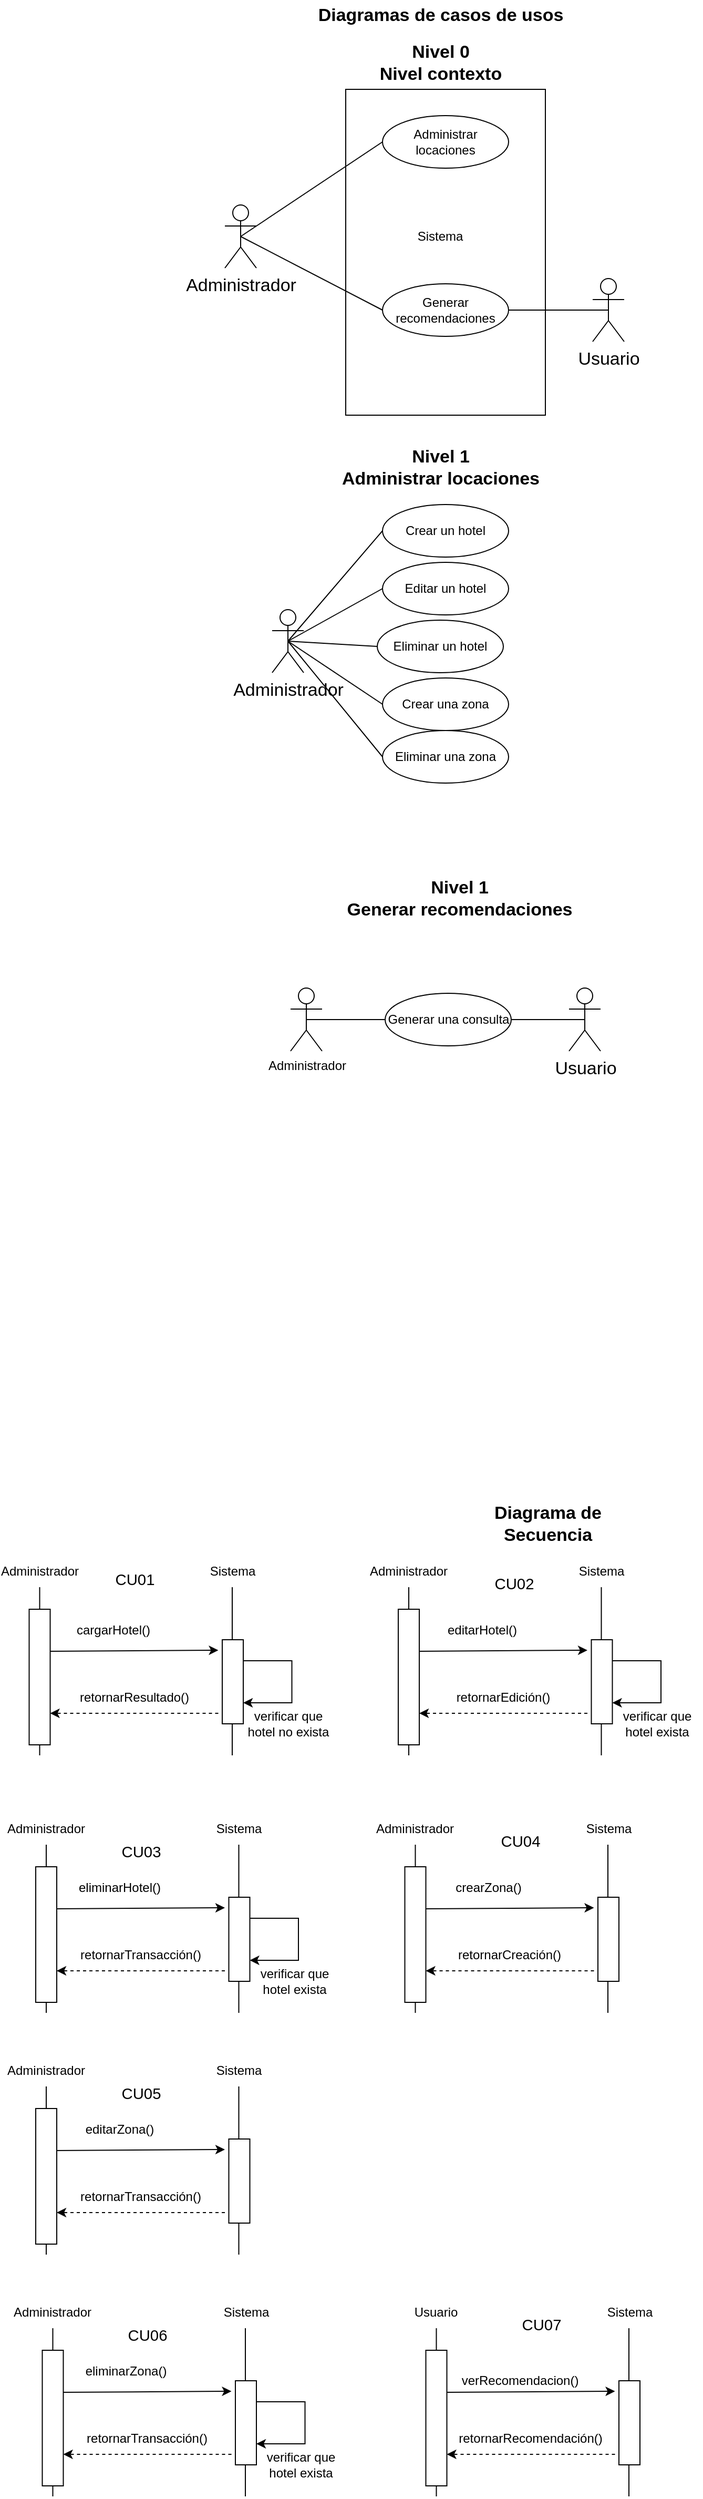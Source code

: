 <mxfile version="21.3.4" type="github">
  <diagram name="Page-1" id="gVi9mgfXxvacq5aYQprg">
    <mxGraphModel dx="825" dy="444" grid="1" gridSize="10" guides="1" tooltips="1" connect="1" arrows="1" fold="1" page="1" pageScale="1" pageWidth="827" pageHeight="1169" math="0" shadow="0">
      <root>
        <mxCell id="0" />
        <mxCell id="1" parent="0" />
        <mxCell id="5Q-SjYnBWKxw_cxFPoE4-17" value="" style="rounded=0;whiteSpace=wrap;html=1;" parent="1" vertex="1">
          <mxGeometry x="355" y="135" width="190" height="310" as="geometry" />
        </mxCell>
        <mxCell id="5Q-SjYnBWKxw_cxFPoE4-1" value="Administrar locaciones" style="ellipse;whiteSpace=wrap;html=1;" parent="1" vertex="1">
          <mxGeometry x="390" y="160" width="120" height="50" as="geometry" />
        </mxCell>
        <mxCell id="5Q-SjYnBWKxw_cxFPoE4-2" value="&lt;font style=&quot;font-size: 17px;&quot;&gt;Diagramas de casos de usos&lt;/font&gt;" style="text;html=1;align=center;verticalAlign=middle;resizable=0;points=[];autosize=1;strokeColor=none;fillColor=none;fontStyle=1" parent="1" vertex="1">
          <mxGeometry x="315" y="50" width="260" height="30" as="geometry" />
        </mxCell>
        <mxCell id="5Q-SjYnBWKxw_cxFPoE4-3" value="&lt;b&gt;Nivel 0&lt;br&gt;Nivel contexto&lt;/b&gt;" style="text;html=1;align=center;verticalAlign=middle;resizable=0;points=[];autosize=1;strokeColor=none;fillColor=none;fontSize=17;" parent="1" vertex="1">
          <mxGeometry x="375" y="85" width="140" height="50" as="geometry" />
        </mxCell>
        <mxCell id="5Q-SjYnBWKxw_cxFPoE4-4" value="Usuario" style="shape=umlActor;verticalLabelPosition=bottom;verticalAlign=top;html=1;outlineConnect=0;fontSize=17;" parent="1" vertex="1">
          <mxGeometry x="590" y="315" width="30" height="60" as="geometry" />
        </mxCell>
        <mxCell id="5Q-SjYnBWKxw_cxFPoE4-6" value="Administrador" style="shape=umlActor;verticalLabelPosition=bottom;verticalAlign=top;html=1;outlineConnect=0;fontSize=17;" parent="1" vertex="1">
          <mxGeometry x="240" y="245" width="30" height="60" as="geometry" />
        </mxCell>
        <mxCell id="5Q-SjYnBWKxw_cxFPoE4-7" value="" style="endArrow=none;html=1;rounded=0;fontSize=17;entryX=0.5;entryY=0.5;entryDx=0;entryDy=0;entryPerimeter=0;exitX=0;exitY=0.5;exitDx=0;exitDy=0;" parent="1" source="5Q-SjYnBWKxw_cxFPoE4-1" target="5Q-SjYnBWKxw_cxFPoE4-6" edge="1">
          <mxGeometry width="50" height="50" relative="1" as="geometry">
            <mxPoint x="390" y="410" as="sourcePoint" />
            <mxPoint x="440" y="360" as="targetPoint" />
          </mxGeometry>
        </mxCell>
        <mxCell id="5Q-SjYnBWKxw_cxFPoE4-8" value="Generar recomendaciones" style="ellipse;whiteSpace=wrap;html=1;" parent="1" vertex="1">
          <mxGeometry x="390" y="320" width="120" height="50" as="geometry" />
        </mxCell>
        <mxCell id="5Q-SjYnBWKxw_cxFPoE4-9" value="" style="endArrow=none;html=1;rounded=0;fontSize=17;entryX=0.5;entryY=0.5;entryDx=0;entryDy=0;entryPerimeter=0;exitX=1;exitY=0.5;exitDx=0;exitDy=0;" parent="1" source="5Q-SjYnBWKxw_cxFPoE4-8" target="5Q-SjYnBWKxw_cxFPoE4-4" edge="1">
          <mxGeometry width="50" height="50" relative="1" as="geometry">
            <mxPoint x="390" y="400" as="sourcePoint" />
            <mxPoint x="440" y="350" as="targetPoint" />
          </mxGeometry>
        </mxCell>
        <mxCell id="5Q-SjYnBWKxw_cxFPoE4-10" value="" style="endArrow=none;html=1;rounded=0;fontSize=17;entryX=0.5;entryY=0.5;entryDx=0;entryDy=0;entryPerimeter=0;exitX=0;exitY=0.5;exitDx=0;exitDy=0;" parent="1" source="5Q-SjYnBWKxw_cxFPoE4-8" target="5Q-SjYnBWKxw_cxFPoE4-6" edge="1">
          <mxGeometry width="50" height="50" relative="1" as="geometry">
            <mxPoint x="710" y="380" as="sourcePoint" />
            <mxPoint x="760" y="330" as="targetPoint" />
          </mxGeometry>
        </mxCell>
        <mxCell id="5Q-SjYnBWKxw_cxFPoE4-11" value="Sistema" style="text;html=1;strokeColor=none;fillColor=none;align=center;verticalAlign=middle;whiteSpace=wrap;rounded=0;" parent="1" vertex="1">
          <mxGeometry x="415" y="260" width="60" height="30" as="geometry" />
        </mxCell>
        <mxCell id="5Q-SjYnBWKxw_cxFPoE4-18" value="&lt;b&gt;Nivel 1&lt;br&gt;Administrar locaciones&lt;br&gt;&lt;/b&gt;" style="text;html=1;align=center;verticalAlign=middle;resizable=0;points=[];autosize=1;strokeColor=none;fillColor=none;fontSize=17;" parent="1" vertex="1">
          <mxGeometry x="340" y="470" width="210" height="50" as="geometry" />
        </mxCell>
        <mxCell id="5Q-SjYnBWKxw_cxFPoE4-19" value="Editar un hotel" style="ellipse;whiteSpace=wrap;html=1;" parent="1" vertex="1">
          <mxGeometry x="390" y="585" width="120" height="50" as="geometry" />
        </mxCell>
        <mxCell id="5Q-SjYnBWKxw_cxFPoE4-20" value="Eliminar un hotel" style="ellipse;whiteSpace=wrap;html=1;" parent="1" vertex="1">
          <mxGeometry x="385" y="640" width="120" height="50" as="geometry" />
        </mxCell>
        <mxCell id="5Q-SjYnBWKxw_cxFPoE4-21" value="Crear una zona" style="ellipse;whiteSpace=wrap;html=1;" parent="1" vertex="1">
          <mxGeometry x="390" y="695" width="120" height="50" as="geometry" />
        </mxCell>
        <mxCell id="5Q-SjYnBWKxw_cxFPoE4-23" value="Administrador" style="shape=umlActor;verticalLabelPosition=bottom;verticalAlign=top;html=1;outlineConnect=0;fontSize=17;" parent="1" vertex="1">
          <mxGeometry x="285" y="630" width="30" height="60" as="geometry" />
        </mxCell>
        <mxCell id="5Q-SjYnBWKxw_cxFPoE4-25" value="" style="endArrow=none;html=1;rounded=0;fontSize=17;entryX=0.5;entryY=0.5;entryDx=0;entryDy=0;entryPerimeter=0;exitX=0;exitY=0.5;exitDx=0;exitDy=0;" parent="1" source="5Q-SjYnBWKxw_cxFPoE4-20" target="5Q-SjYnBWKxw_cxFPoE4-23" edge="1">
          <mxGeometry width="50" height="50" relative="1" as="geometry">
            <mxPoint x="530" y="740" as="sourcePoint" />
            <mxPoint x="580" y="690" as="targetPoint" />
          </mxGeometry>
        </mxCell>
        <mxCell id="5Q-SjYnBWKxw_cxFPoE4-26" value="" style="endArrow=none;html=1;rounded=0;fontSize=17;entryX=0.5;entryY=0.5;entryDx=0;entryDy=0;entryPerimeter=0;exitX=0;exitY=0.5;exitDx=0;exitDy=0;" parent="1" source="5Q-SjYnBWKxw_cxFPoE4-19" target="5Q-SjYnBWKxw_cxFPoE4-23" edge="1">
          <mxGeometry width="50" height="50" relative="1" as="geometry">
            <mxPoint x="390" y="630" as="sourcePoint" />
            <mxPoint x="440" y="580" as="targetPoint" />
          </mxGeometry>
        </mxCell>
        <mxCell id="5Q-SjYnBWKxw_cxFPoE4-27" value="" style="endArrow=none;html=1;rounded=0;fontSize=17;exitX=0.5;exitY=0.5;exitDx=0;exitDy=0;exitPerimeter=0;entryX=0;entryY=0.5;entryDx=0;entryDy=0;" parent="1" source="5Q-SjYnBWKxw_cxFPoE4-23" target="5Q-SjYnBWKxw_cxFPoE4-21" edge="1">
          <mxGeometry width="50" height="50" relative="1" as="geometry">
            <mxPoint x="390" y="630" as="sourcePoint" />
            <mxPoint x="440" y="580" as="targetPoint" />
          </mxGeometry>
        </mxCell>
        <mxCell id="5Q-SjYnBWKxw_cxFPoE4-31" value="&lt;b&gt;Nivel 1&lt;br&gt;Generar recomendaciones&lt;/b&gt;" style="text;html=1;align=center;verticalAlign=middle;resizable=0;points=[];autosize=1;strokeColor=none;fillColor=none;fontSize=17;" parent="1" vertex="1">
          <mxGeometry x="342.5" y="880" width="240" height="50" as="geometry" />
        </mxCell>
        <mxCell id="5Q-SjYnBWKxw_cxFPoE4-36" value="Usuario" style="shape=umlActor;verticalLabelPosition=bottom;verticalAlign=top;html=1;outlineConnect=0;fontSize=17;" parent="1" vertex="1">
          <mxGeometry x="567.5" y="990" width="30" height="60" as="geometry" />
        </mxCell>
        <mxCell id="5Q-SjYnBWKxw_cxFPoE4-37" value="" style="endArrow=none;html=1;rounded=0;fontSize=17;entryX=0.5;entryY=0.5;entryDx=0;entryDy=0;entryPerimeter=0;exitX=1;exitY=0.5;exitDx=0;exitDy=0;" parent="1" source="5Q-SjYnBWKxw_cxFPoE4-56" target="5Q-SjYnBWKxw_cxFPoE4-36" edge="1">
          <mxGeometry width="50" height="50" relative="1" as="geometry">
            <mxPoint x="497.5" y="1015" as="sourcePoint" />
            <mxPoint x="467.5" y="1160" as="targetPoint" />
          </mxGeometry>
        </mxCell>
        <mxCell id="5Q-SjYnBWKxw_cxFPoE4-38" value="Administrador" style="shape=umlActor;verticalLabelPosition=bottom;verticalAlign=top;html=1;outlineConnect=0;" parent="1" vertex="1">
          <mxGeometry x="302.5" y="990" width="30" height="60" as="geometry" />
        </mxCell>
        <mxCell id="5Q-SjYnBWKxw_cxFPoE4-43" value="" style="endArrow=none;html=1;rounded=0;fontSize=17;exitX=0.5;exitY=0.5;exitDx=0;exitDy=0;exitPerimeter=0;entryX=0;entryY=0.5;entryDx=0;entryDy=0;" parent="1" source="5Q-SjYnBWKxw_cxFPoE4-38" target="5Q-SjYnBWKxw_cxFPoE4-56" edge="1">
          <mxGeometry width="50" height="50" relative="1" as="geometry">
            <mxPoint x="210" y="1010" as="sourcePoint" />
            <mxPoint x="415" y="1020" as="targetPoint" />
          </mxGeometry>
        </mxCell>
        <mxCell id="5Q-SjYnBWKxw_cxFPoE4-48" value="Crear un hotel" style="ellipse;whiteSpace=wrap;html=1;" parent="1" vertex="1">
          <mxGeometry x="390" y="530" width="120" height="50" as="geometry" />
        </mxCell>
        <mxCell id="5Q-SjYnBWKxw_cxFPoE4-49" value="" style="endArrow=none;html=1;rounded=0;fontSize=17;entryX=0.5;entryY=0.5;entryDx=0;entryDy=0;entryPerimeter=0;exitX=0;exitY=0.5;exitDx=0;exitDy=0;" parent="1" source="5Q-SjYnBWKxw_cxFPoE4-48" target="5Q-SjYnBWKxw_cxFPoE4-23" edge="1">
          <mxGeometry width="50" height="50" relative="1" as="geometry">
            <mxPoint x="400" y="620" as="sourcePoint" />
            <mxPoint x="165" y="670" as="targetPoint" />
          </mxGeometry>
        </mxCell>
        <mxCell id="5Q-SjYnBWKxw_cxFPoE4-54" value="Eliminar una zona" style="ellipse;whiteSpace=wrap;html=1;" parent="1" vertex="1">
          <mxGeometry x="390" y="745" width="120" height="50" as="geometry" />
        </mxCell>
        <mxCell id="5Q-SjYnBWKxw_cxFPoE4-55" value="" style="endArrow=none;html=1;rounded=0;fontSize=17;entryX=0;entryY=0.5;entryDx=0;entryDy=0;exitX=0.5;exitY=0.5;exitDx=0;exitDy=0;exitPerimeter=0;" parent="1" source="5Q-SjYnBWKxw_cxFPoE4-23" target="5Q-SjYnBWKxw_cxFPoE4-54" edge="1">
          <mxGeometry width="50" height="50" relative="1" as="geometry">
            <mxPoint x="130" y="670" as="sourcePoint" />
            <mxPoint x="400" y="785" as="targetPoint" />
          </mxGeometry>
        </mxCell>
        <mxCell id="5Q-SjYnBWKxw_cxFPoE4-56" value="Generar una consulta" style="ellipse;whiteSpace=wrap;html=1;" parent="1" vertex="1">
          <mxGeometry x="392.5" y="995" width="120" height="50" as="geometry" />
        </mxCell>
        <mxCell id="Ds0bBuvanc3VlTnAN6zE-1" value="" style="endArrow=none;html=1;rounded=0;startArrow=none;" parent="1" source="Ds0bBuvanc3VlTnAN6zE-10" edge="1">
          <mxGeometry width="50" height="50" relative="1" as="geometry">
            <mxPoint x="63.75" y="1720" as="sourcePoint" />
            <mxPoint x="63.75" y="1560" as="targetPoint" />
          </mxGeometry>
        </mxCell>
        <mxCell id="Ds0bBuvanc3VlTnAN6zE-2" value="" style="endArrow=none;html=1;rounded=0;" parent="1" edge="1">
          <mxGeometry width="50" height="50" relative="1" as="geometry">
            <mxPoint x="247" y="1720" as="sourcePoint" />
            <mxPoint x="247" y="1560" as="targetPoint" />
          </mxGeometry>
        </mxCell>
        <mxCell id="Ds0bBuvanc3VlTnAN6zE-4" value="Administrador" style="text;html=1;strokeColor=none;fillColor=none;align=center;verticalAlign=middle;whiteSpace=wrap;rounded=0;" parent="1" vertex="1">
          <mxGeometry x="33.75" y="1530" width="60" height="30" as="geometry" />
        </mxCell>
        <mxCell id="Ds0bBuvanc3VlTnAN6zE-5" value="" style="endArrow=classic;html=1;rounded=0;startArrow=none;exitX=0.9;exitY=0.31;exitDx=0;exitDy=0;exitPerimeter=0;" parent="1" source="Ds0bBuvanc3VlTnAN6zE-10" edge="1">
          <mxGeometry width="50" height="50" relative="1" as="geometry">
            <mxPoint x="83.75" y="1640" as="sourcePoint" />
            <mxPoint x="233.75" y="1620" as="targetPoint" />
          </mxGeometry>
        </mxCell>
        <mxCell id="Ds0bBuvanc3VlTnAN6zE-6" value="cargarHotel()" style="text;html=1;strokeColor=none;fillColor=none;align=center;verticalAlign=middle;whiteSpace=wrap;rounded=0;" parent="1" vertex="1">
          <mxGeometry x="103.75" y="1586" width="60" height="30" as="geometry" />
        </mxCell>
        <mxCell id="Ds0bBuvanc3VlTnAN6zE-7" value="Sistema" style="text;html=1;strokeColor=none;fillColor=none;align=center;verticalAlign=middle;whiteSpace=wrap;rounded=0;" parent="1" vertex="1">
          <mxGeometry x="213.13" y="1530" width="68.75" height="30" as="geometry" />
        </mxCell>
        <mxCell id="Ds0bBuvanc3VlTnAN6zE-9" value="" style="endArrow=none;html=1;rounded=0;" parent="1" target="Ds0bBuvanc3VlTnAN6zE-10" edge="1">
          <mxGeometry width="50" height="50" relative="1" as="geometry">
            <mxPoint x="63.75" y="1720" as="sourcePoint" />
            <mxPoint x="63.75" y="1560" as="targetPoint" />
            <Array as="points">
              <mxPoint x="63.75" y="1710" />
            </Array>
          </mxGeometry>
        </mxCell>
        <mxCell id="Ds0bBuvanc3VlTnAN6zE-10" value="" style="rounded=0;whiteSpace=wrap;html=1;" parent="1" vertex="1">
          <mxGeometry x="53.75" y="1581" width="20" height="129" as="geometry" />
        </mxCell>
        <mxCell id="Ds0bBuvanc3VlTnAN6zE-11" value="" style="rounded=0;whiteSpace=wrap;html=1;" parent="1" vertex="1">
          <mxGeometry x="237.5" y="1610" width="20" height="80" as="geometry" />
        </mxCell>
        <mxCell id="Ds0bBuvanc3VlTnAN6zE-15" value="verificar que hotel no exista" style="text;html=1;strokeColor=none;fillColor=none;align=center;verticalAlign=middle;whiteSpace=wrap;rounded=0;" parent="1" vertex="1">
          <mxGeometry x="257.5" y="1675" width="85" height="30" as="geometry" />
        </mxCell>
        <mxCell id="Ds0bBuvanc3VlTnAN6zE-17" value="&#xa;&lt;b id=&quot;docs-internal-guid-32b7d7b6-7fff-b71a-86bd-061935bc4d04&quot; style=&quot;font-weight:normal;&quot;&gt;&lt;span style=&quot;font-size: 11pt; font-family: Arial; color: rgb(0, 0, 0); background-color: transparent; font-weight: 400; font-style: normal; font-variant: normal; text-decoration: none; vertical-align: baseline;&quot;&gt;CU01&lt;/span&gt;&lt;/b&gt;&#xa;&#xa;" style="text;html=1;align=center;verticalAlign=middle;resizable=0;points=[];autosize=1;strokeColor=none;fillColor=none;" parent="1" vertex="1">
          <mxGeometry x="123.75" y="1530" width="60" height="60" as="geometry" />
        </mxCell>
        <mxCell id="Ds0bBuvanc3VlTnAN6zE-137" value="Diagrama de Secuencia" style="text;html=1;strokeColor=none;fillColor=none;align=center;verticalAlign=middle;whiteSpace=wrap;rounded=0;fontSize=17;fontStyle=1" parent="1" vertex="1">
          <mxGeometry x="475" y="1480" width="145" height="40" as="geometry" />
        </mxCell>
        <mxCell id="Ds0bBuvanc3VlTnAN6zE-161" value="" style="endArrow=classic;html=1;rounded=0;exitX=1;exitY=0.25;exitDx=0;exitDy=0;entryX=1;entryY=0.75;entryDx=0;entryDy=0;" parent="1" source="Ds0bBuvanc3VlTnAN6zE-11" target="Ds0bBuvanc3VlTnAN6zE-11" edge="1">
          <mxGeometry width="50" height="50" relative="1" as="geometry">
            <mxPoint x="-126.25" y="1820" as="sourcePoint" />
            <mxPoint x="-76.25" y="1770" as="targetPoint" />
            <Array as="points">
              <mxPoint x="303.75" y="1630" />
              <mxPoint x="303.75" y="1650" />
              <mxPoint x="303.75" y="1670" />
            </Array>
          </mxGeometry>
        </mxCell>
        <mxCell id="Ds0bBuvanc3VlTnAN6zE-162" value="" style="endArrow=classic;html=1;rounded=0;dashed=1;" parent="1" edge="1">
          <mxGeometry width="50" height="50" relative="1" as="geometry">
            <mxPoint x="233.75" y="1680" as="sourcePoint" />
            <mxPoint x="73.75" y="1680" as="targetPoint" />
          </mxGeometry>
        </mxCell>
        <mxCell id="Ds0bBuvanc3VlTnAN6zE-165" value="retornarResultado()" style="text;html=1;strokeColor=none;fillColor=none;align=center;verticalAlign=middle;whiteSpace=wrap;rounded=0;" parent="1" vertex="1">
          <mxGeometry x="123.75" y="1650" width="60" height="30" as="geometry" />
        </mxCell>
        <mxCell id="Ds0bBuvanc3VlTnAN6zE-167" value="" style="endArrow=none;html=1;rounded=0;startArrow=none;" parent="1" source="Ds0bBuvanc3VlTnAN6zE-174" edge="1">
          <mxGeometry width="50" height="50" relative="1" as="geometry">
            <mxPoint x="415" y="1720" as="sourcePoint" />
            <mxPoint x="415" y="1560" as="targetPoint" />
          </mxGeometry>
        </mxCell>
        <mxCell id="Ds0bBuvanc3VlTnAN6zE-168" value="" style="endArrow=none;html=1;rounded=0;" parent="1" edge="1">
          <mxGeometry width="50" height="50" relative="1" as="geometry">
            <mxPoint x="598.25" y="1720" as="sourcePoint" />
            <mxPoint x="598.25" y="1560" as="targetPoint" />
          </mxGeometry>
        </mxCell>
        <mxCell id="Ds0bBuvanc3VlTnAN6zE-169" value="Administrador" style="text;html=1;strokeColor=none;fillColor=none;align=center;verticalAlign=middle;whiteSpace=wrap;rounded=0;" parent="1" vertex="1">
          <mxGeometry x="385" y="1530" width="60" height="30" as="geometry" />
        </mxCell>
        <mxCell id="Ds0bBuvanc3VlTnAN6zE-170" value="" style="endArrow=classic;html=1;rounded=0;startArrow=none;exitX=0.9;exitY=0.31;exitDx=0;exitDy=0;exitPerimeter=0;" parent="1" source="Ds0bBuvanc3VlTnAN6zE-174" edge="1">
          <mxGeometry width="50" height="50" relative="1" as="geometry">
            <mxPoint x="435" y="1640" as="sourcePoint" />
            <mxPoint x="585" y="1620" as="targetPoint" />
          </mxGeometry>
        </mxCell>
        <mxCell id="Ds0bBuvanc3VlTnAN6zE-171" value="editarHotel()" style="text;html=1;strokeColor=none;fillColor=none;align=center;verticalAlign=middle;whiteSpace=wrap;rounded=0;" parent="1" vertex="1">
          <mxGeometry x="455" y="1586" width="60" height="30" as="geometry" />
        </mxCell>
        <mxCell id="Ds0bBuvanc3VlTnAN6zE-172" value="Sistema" style="text;html=1;strokeColor=none;fillColor=none;align=center;verticalAlign=middle;whiteSpace=wrap;rounded=0;" parent="1" vertex="1">
          <mxGeometry x="564.38" y="1530" width="68.75" height="30" as="geometry" />
        </mxCell>
        <mxCell id="Ds0bBuvanc3VlTnAN6zE-173" value="" style="endArrow=none;html=1;rounded=0;" parent="1" target="Ds0bBuvanc3VlTnAN6zE-174" edge="1">
          <mxGeometry width="50" height="50" relative="1" as="geometry">
            <mxPoint x="415" y="1720" as="sourcePoint" />
            <mxPoint x="415" y="1560" as="targetPoint" />
            <Array as="points">
              <mxPoint x="415" y="1710" />
            </Array>
          </mxGeometry>
        </mxCell>
        <mxCell id="Ds0bBuvanc3VlTnAN6zE-174" value="" style="rounded=0;whiteSpace=wrap;html=1;" parent="1" vertex="1">
          <mxGeometry x="405" y="1581" width="20" height="129" as="geometry" />
        </mxCell>
        <mxCell id="Ds0bBuvanc3VlTnAN6zE-175" value="" style="rounded=0;whiteSpace=wrap;html=1;" parent="1" vertex="1">
          <mxGeometry x="588.75" y="1610" width="20" height="80" as="geometry" />
        </mxCell>
        <mxCell id="Ds0bBuvanc3VlTnAN6zE-176" value="verificar que hotel exista" style="text;html=1;strokeColor=none;fillColor=none;align=center;verticalAlign=middle;whiteSpace=wrap;rounded=0;" parent="1" vertex="1">
          <mxGeometry x="608.75" y="1675" width="85" height="30" as="geometry" />
        </mxCell>
        <mxCell id="Ds0bBuvanc3VlTnAN6zE-177" value="&lt;br&gt;&lt;b id=&quot;docs-internal-guid-32b7d7b6-7fff-b71a-86bd-061935bc4d04&quot; style=&quot;font-weight:normal;&quot;&gt;&lt;span style=&quot;font-size: 11pt; font-family: Arial; color: rgb(0, 0, 0); background-color: transparent; font-weight: 400; font-style: normal; font-variant: normal; text-decoration: none; vertical-align: baseline;&quot;&gt;CU02&lt;/span&gt;&lt;/b&gt;&lt;br&gt;" style="text;html=1;align=center;verticalAlign=middle;resizable=0;points=[];autosize=1;strokeColor=none;fillColor=none;" parent="1" vertex="1">
          <mxGeometry x="485" y="1525" width="60" height="50" as="geometry" />
        </mxCell>
        <mxCell id="Ds0bBuvanc3VlTnAN6zE-178" value="" style="endArrow=classic;html=1;rounded=0;exitX=1;exitY=0.25;exitDx=0;exitDy=0;entryX=1;entryY=0.75;entryDx=0;entryDy=0;" parent="1" source="Ds0bBuvanc3VlTnAN6zE-175" target="Ds0bBuvanc3VlTnAN6zE-175" edge="1">
          <mxGeometry width="50" height="50" relative="1" as="geometry">
            <mxPoint x="225" y="1820" as="sourcePoint" />
            <mxPoint x="275" y="1770" as="targetPoint" />
            <Array as="points">
              <mxPoint x="655" y="1630" />
              <mxPoint x="655" y="1650" />
              <mxPoint x="655" y="1670" />
            </Array>
          </mxGeometry>
        </mxCell>
        <mxCell id="Ds0bBuvanc3VlTnAN6zE-179" value="" style="endArrow=classic;html=1;rounded=0;dashed=1;" parent="1" edge="1">
          <mxGeometry width="50" height="50" relative="1" as="geometry">
            <mxPoint x="585" y="1680" as="sourcePoint" />
            <mxPoint x="425" y="1680" as="targetPoint" />
          </mxGeometry>
        </mxCell>
        <mxCell id="Ds0bBuvanc3VlTnAN6zE-180" value="retornarEdición()" style="text;html=1;strokeColor=none;fillColor=none;align=center;verticalAlign=middle;whiteSpace=wrap;rounded=0;" parent="1" vertex="1">
          <mxGeometry x="475" y="1650" width="60" height="30" as="geometry" />
        </mxCell>
        <mxCell id="Ds0bBuvanc3VlTnAN6zE-197" value="" style="endArrow=none;html=1;rounded=0;startArrow=none;" parent="1" source="Ds0bBuvanc3VlTnAN6zE-204" edge="1">
          <mxGeometry width="50" height="50" relative="1" as="geometry">
            <mxPoint x="70" y="1965" as="sourcePoint" />
            <mxPoint x="70" y="1805" as="targetPoint" />
          </mxGeometry>
        </mxCell>
        <mxCell id="Ds0bBuvanc3VlTnAN6zE-198" value="" style="endArrow=none;html=1;rounded=0;" parent="1" edge="1">
          <mxGeometry width="50" height="50" relative="1" as="geometry">
            <mxPoint x="253.25" y="1965" as="sourcePoint" />
            <mxPoint x="253.25" y="1805" as="targetPoint" />
          </mxGeometry>
        </mxCell>
        <mxCell id="Ds0bBuvanc3VlTnAN6zE-199" value="Administrador" style="text;html=1;strokeColor=none;fillColor=none;align=center;verticalAlign=middle;whiteSpace=wrap;rounded=0;" parent="1" vertex="1">
          <mxGeometry x="40" y="1775" width="60" height="30" as="geometry" />
        </mxCell>
        <mxCell id="Ds0bBuvanc3VlTnAN6zE-200" value="" style="endArrow=classic;html=1;rounded=0;startArrow=none;exitX=0.9;exitY=0.31;exitDx=0;exitDy=0;exitPerimeter=0;" parent="1" source="Ds0bBuvanc3VlTnAN6zE-204" edge="1">
          <mxGeometry width="50" height="50" relative="1" as="geometry">
            <mxPoint x="90" y="1885" as="sourcePoint" />
            <mxPoint x="240" y="1865" as="targetPoint" />
          </mxGeometry>
        </mxCell>
        <mxCell id="Ds0bBuvanc3VlTnAN6zE-201" value="eliminarHotel()" style="text;html=1;strokeColor=none;fillColor=none;align=center;verticalAlign=middle;whiteSpace=wrap;rounded=0;" parent="1" vertex="1">
          <mxGeometry x="110" y="1831" width="60" height="30" as="geometry" />
        </mxCell>
        <mxCell id="Ds0bBuvanc3VlTnAN6zE-202" value="Sistema" style="text;html=1;strokeColor=none;fillColor=none;align=center;verticalAlign=middle;whiteSpace=wrap;rounded=0;" parent="1" vertex="1">
          <mxGeometry x="219.38" y="1775" width="68.75" height="30" as="geometry" />
        </mxCell>
        <mxCell id="Ds0bBuvanc3VlTnAN6zE-203" value="" style="endArrow=none;html=1;rounded=0;" parent="1" target="Ds0bBuvanc3VlTnAN6zE-204" edge="1">
          <mxGeometry width="50" height="50" relative="1" as="geometry">
            <mxPoint x="70" y="1965" as="sourcePoint" />
            <mxPoint x="70" y="1805" as="targetPoint" />
            <Array as="points">
              <mxPoint x="70" y="1955" />
            </Array>
          </mxGeometry>
        </mxCell>
        <mxCell id="Ds0bBuvanc3VlTnAN6zE-204" value="" style="rounded=0;whiteSpace=wrap;html=1;" parent="1" vertex="1">
          <mxGeometry x="60" y="1826" width="20" height="129" as="geometry" />
        </mxCell>
        <mxCell id="Ds0bBuvanc3VlTnAN6zE-205" value="" style="rounded=0;whiteSpace=wrap;html=1;" parent="1" vertex="1">
          <mxGeometry x="243.75" y="1855" width="20" height="80" as="geometry" />
        </mxCell>
        <mxCell id="Ds0bBuvanc3VlTnAN6zE-206" value="verificar que hotel exista" style="text;html=1;strokeColor=none;fillColor=none;align=center;verticalAlign=middle;whiteSpace=wrap;rounded=0;" parent="1" vertex="1">
          <mxGeometry x="263.75" y="1920" width="85" height="30" as="geometry" />
        </mxCell>
        <mxCell id="Ds0bBuvanc3VlTnAN6zE-207" value="&lt;br&gt;&lt;b id=&quot;docs-internal-guid-32b7d7b6-7fff-b71a-86bd-061935bc4d04&quot; style=&quot;font-weight:normal;&quot;&gt;&lt;span style=&quot;font-size: 11pt; font-family: Arial; color: rgb(0, 0, 0); background-color: transparent; font-weight: 400; font-style: normal; font-variant: normal; text-decoration: none; vertical-align: baseline;&quot;&gt;CU03&lt;/span&gt;&lt;/b&gt;&lt;br&gt;" style="text;html=1;align=center;verticalAlign=middle;resizable=0;points=[];autosize=1;strokeColor=none;fillColor=none;" parent="1" vertex="1">
          <mxGeometry x="130" y="1780" width="60" height="50" as="geometry" />
        </mxCell>
        <mxCell id="Ds0bBuvanc3VlTnAN6zE-209" value="" style="endArrow=classic;html=1;rounded=0;exitX=1;exitY=0.25;exitDx=0;exitDy=0;entryX=1;entryY=0.75;entryDx=0;entryDy=0;" parent="1" source="Ds0bBuvanc3VlTnAN6zE-205" target="Ds0bBuvanc3VlTnAN6zE-205" edge="1">
          <mxGeometry width="50" height="50" relative="1" as="geometry">
            <mxPoint x="-120" y="2065" as="sourcePoint" />
            <mxPoint x="-70" y="2015" as="targetPoint" />
            <Array as="points">
              <mxPoint x="310" y="1875" />
              <mxPoint x="310" y="1895" />
              <mxPoint x="310" y="1915" />
            </Array>
          </mxGeometry>
        </mxCell>
        <mxCell id="Ds0bBuvanc3VlTnAN6zE-210" value="" style="endArrow=classic;html=1;rounded=0;dashed=1;" parent="1" edge="1">
          <mxGeometry width="50" height="50" relative="1" as="geometry">
            <mxPoint x="240" y="1925" as="sourcePoint" />
            <mxPoint x="80" y="1925" as="targetPoint" />
          </mxGeometry>
        </mxCell>
        <mxCell id="Ds0bBuvanc3VlTnAN6zE-211" value="retornarTransacción()" style="text;html=1;strokeColor=none;fillColor=none;align=center;verticalAlign=middle;whiteSpace=wrap;rounded=0;" parent="1" vertex="1">
          <mxGeometry x="130" y="1895" width="60" height="30" as="geometry" />
        </mxCell>
        <mxCell id="Ds0bBuvanc3VlTnAN6zE-212" value="" style="endArrow=none;html=1;rounded=0;startArrow=none;" parent="1" source="Ds0bBuvanc3VlTnAN6zE-219" edge="1">
          <mxGeometry width="50" height="50" relative="1" as="geometry">
            <mxPoint x="421.25" y="1965" as="sourcePoint" />
            <mxPoint x="421.25" y="1805" as="targetPoint" />
          </mxGeometry>
        </mxCell>
        <mxCell id="Ds0bBuvanc3VlTnAN6zE-213" value="" style="endArrow=none;html=1;rounded=0;" parent="1" edge="1">
          <mxGeometry width="50" height="50" relative="1" as="geometry">
            <mxPoint x="604.5" y="1965" as="sourcePoint" />
            <mxPoint x="604.5" y="1805" as="targetPoint" />
          </mxGeometry>
        </mxCell>
        <mxCell id="Ds0bBuvanc3VlTnAN6zE-214" value="Administrador" style="text;html=1;strokeColor=none;fillColor=none;align=center;verticalAlign=middle;whiteSpace=wrap;rounded=0;" parent="1" vertex="1">
          <mxGeometry x="391.25" y="1775" width="60" height="30" as="geometry" />
        </mxCell>
        <mxCell id="Ds0bBuvanc3VlTnAN6zE-215" value="" style="endArrow=classic;html=1;rounded=0;startArrow=none;exitX=0.9;exitY=0.31;exitDx=0;exitDy=0;exitPerimeter=0;" parent="1" source="Ds0bBuvanc3VlTnAN6zE-219" edge="1">
          <mxGeometry width="50" height="50" relative="1" as="geometry">
            <mxPoint x="441.25" y="1885" as="sourcePoint" />
            <mxPoint x="591.25" y="1865" as="targetPoint" />
          </mxGeometry>
        </mxCell>
        <mxCell id="Ds0bBuvanc3VlTnAN6zE-216" value="crearZona()" style="text;html=1;strokeColor=none;fillColor=none;align=center;verticalAlign=middle;whiteSpace=wrap;rounded=0;" parent="1" vertex="1">
          <mxGeometry x="461.25" y="1831" width="60" height="30" as="geometry" />
        </mxCell>
        <mxCell id="Ds0bBuvanc3VlTnAN6zE-217" value="Sistema" style="text;html=1;strokeColor=none;fillColor=none;align=center;verticalAlign=middle;whiteSpace=wrap;rounded=0;" parent="1" vertex="1">
          <mxGeometry x="570.63" y="1775" width="68.75" height="30" as="geometry" />
        </mxCell>
        <mxCell id="Ds0bBuvanc3VlTnAN6zE-218" value="" style="endArrow=none;html=1;rounded=0;" parent="1" target="Ds0bBuvanc3VlTnAN6zE-219" edge="1">
          <mxGeometry width="50" height="50" relative="1" as="geometry">
            <mxPoint x="421.25" y="1965" as="sourcePoint" />
            <mxPoint x="421.25" y="1805" as="targetPoint" />
            <Array as="points">
              <mxPoint x="421.25" y="1955" />
            </Array>
          </mxGeometry>
        </mxCell>
        <mxCell id="Ds0bBuvanc3VlTnAN6zE-219" value="" style="rounded=0;whiteSpace=wrap;html=1;" parent="1" vertex="1">
          <mxGeometry x="411.25" y="1826" width="20" height="129" as="geometry" />
        </mxCell>
        <mxCell id="Ds0bBuvanc3VlTnAN6zE-220" value="" style="rounded=0;whiteSpace=wrap;html=1;" parent="1" vertex="1">
          <mxGeometry x="595" y="1855" width="20" height="80" as="geometry" />
        </mxCell>
        <mxCell id="Ds0bBuvanc3VlTnAN6zE-222" value="&lt;br&gt;&lt;b id=&quot;docs-internal-guid-32b7d7b6-7fff-b71a-86bd-061935bc4d04&quot; style=&quot;font-weight:normal;&quot;&gt;&lt;span style=&quot;font-size: 11pt; font-family: Arial; color: rgb(0, 0, 0); background-color: transparent; font-weight: 400; font-style: normal; font-variant: normal; text-decoration: none; vertical-align: baseline;&quot;&gt;CU04&lt;/span&gt;&lt;/b&gt;" style="text;html=1;align=center;verticalAlign=middle;resizable=0;points=[];autosize=1;strokeColor=none;fillColor=none;" parent="1" vertex="1">
          <mxGeometry x="491.25" y="1770" width="60" height="50" as="geometry" />
        </mxCell>
        <mxCell id="Ds0bBuvanc3VlTnAN6zE-224" value="" style="endArrow=classic;html=1;rounded=0;dashed=1;" parent="1" edge="1">
          <mxGeometry width="50" height="50" relative="1" as="geometry">
            <mxPoint x="591.25" y="1925" as="sourcePoint" />
            <mxPoint x="431.25" y="1925" as="targetPoint" />
          </mxGeometry>
        </mxCell>
        <mxCell id="Ds0bBuvanc3VlTnAN6zE-225" value="retornarCreación()" style="text;html=1;strokeColor=none;fillColor=none;align=center;verticalAlign=middle;whiteSpace=wrap;rounded=0;" parent="1" vertex="1">
          <mxGeometry x="481.25" y="1895" width="60" height="30" as="geometry" />
        </mxCell>
        <mxCell id="Ds0bBuvanc3VlTnAN6zE-240" value="" style="endArrow=none;html=1;rounded=0;startArrow=none;" parent="1" source="Ds0bBuvanc3VlTnAN6zE-247" edge="1">
          <mxGeometry width="50" height="50" relative="1" as="geometry">
            <mxPoint x="441.25" y="2425" as="sourcePoint" />
            <mxPoint x="441.25" y="2265" as="targetPoint" />
          </mxGeometry>
        </mxCell>
        <mxCell id="Ds0bBuvanc3VlTnAN6zE-241" value="" style="endArrow=none;html=1;rounded=0;" parent="1" edge="1">
          <mxGeometry width="50" height="50" relative="1" as="geometry">
            <mxPoint x="624.5" y="2425" as="sourcePoint" />
            <mxPoint x="624.5" y="2265" as="targetPoint" />
          </mxGeometry>
        </mxCell>
        <mxCell id="Ds0bBuvanc3VlTnAN6zE-242" value="Usuario" style="text;html=1;strokeColor=none;fillColor=none;align=center;verticalAlign=middle;whiteSpace=wrap;rounded=0;" parent="1" vertex="1">
          <mxGeometry x="411.25" y="2235" width="60" height="30" as="geometry" />
        </mxCell>
        <mxCell id="Ds0bBuvanc3VlTnAN6zE-243" value="" style="endArrow=classic;html=1;rounded=0;startArrow=none;exitX=0.9;exitY=0.31;exitDx=0;exitDy=0;exitPerimeter=0;" parent="1" source="Ds0bBuvanc3VlTnAN6zE-247" edge="1">
          <mxGeometry width="50" height="50" relative="1" as="geometry">
            <mxPoint x="461.25" y="2345" as="sourcePoint" />
            <mxPoint x="611.25" y="2325" as="targetPoint" />
          </mxGeometry>
        </mxCell>
        <mxCell id="Ds0bBuvanc3VlTnAN6zE-244" value="verRecomendacion()" style="text;html=1;strokeColor=none;fillColor=none;align=center;verticalAlign=middle;whiteSpace=wrap;rounded=0;" parent="1" vertex="1">
          <mxGeometry x="491.25" y="2300" width="60" height="30" as="geometry" />
        </mxCell>
        <mxCell id="Ds0bBuvanc3VlTnAN6zE-245" value="Sistema" style="text;html=1;strokeColor=none;fillColor=none;align=center;verticalAlign=middle;whiteSpace=wrap;rounded=0;" parent="1" vertex="1">
          <mxGeometry x="590.63" y="2235" width="68.75" height="30" as="geometry" />
        </mxCell>
        <mxCell id="Ds0bBuvanc3VlTnAN6zE-246" value="" style="endArrow=none;html=1;rounded=0;" parent="1" target="Ds0bBuvanc3VlTnAN6zE-247" edge="1">
          <mxGeometry width="50" height="50" relative="1" as="geometry">
            <mxPoint x="441.25" y="2425" as="sourcePoint" />
            <mxPoint x="441.25" y="2265" as="targetPoint" />
            <Array as="points">
              <mxPoint x="441.25" y="2415" />
            </Array>
          </mxGeometry>
        </mxCell>
        <mxCell id="Ds0bBuvanc3VlTnAN6zE-247" value="" style="rounded=0;whiteSpace=wrap;html=1;" parent="1" vertex="1">
          <mxGeometry x="431.25" y="2286" width="20" height="129" as="geometry" />
        </mxCell>
        <mxCell id="Ds0bBuvanc3VlTnAN6zE-248" value="" style="rounded=0;whiteSpace=wrap;html=1;" parent="1" vertex="1">
          <mxGeometry x="615" y="2315" width="20" height="80" as="geometry" />
        </mxCell>
        <mxCell id="Ds0bBuvanc3VlTnAN6zE-249" value="&lt;br&gt;&lt;b id=&quot;docs-internal-guid-32b7d7b6-7fff-b71a-86bd-061935bc4d04&quot; style=&quot;font-weight:normal;&quot;&gt;&lt;span style=&quot;font-size: 11pt; font-family: Arial; color: rgb(0, 0, 0); background-color: transparent; font-weight: 400; font-style: normal; font-variant: normal; text-decoration: none; vertical-align: baseline;&quot;&gt;CU07&lt;/span&gt;&lt;/b&gt;" style="text;html=1;align=center;verticalAlign=middle;resizable=0;points=[];autosize=1;strokeColor=none;fillColor=none;" parent="1" vertex="1">
          <mxGeometry x="511.25" y="2230" width="60" height="50" as="geometry" />
        </mxCell>
        <mxCell id="Ds0bBuvanc3VlTnAN6zE-250" value="" style="endArrow=classic;html=1;rounded=0;dashed=1;" parent="1" edge="1">
          <mxGeometry width="50" height="50" relative="1" as="geometry">
            <mxPoint x="611.25" y="2385" as="sourcePoint" />
            <mxPoint x="451.25" y="2385" as="targetPoint" />
          </mxGeometry>
        </mxCell>
        <mxCell id="Ds0bBuvanc3VlTnAN6zE-251" value="retornarRecomendación()" style="text;html=1;strokeColor=none;fillColor=none;align=center;verticalAlign=middle;whiteSpace=wrap;rounded=0;" parent="1" vertex="1">
          <mxGeometry x="501.25" y="2355" width="60" height="30" as="geometry" />
        </mxCell>
        <mxCell id="VHEPj79PysLdYY0yoCEB-1" value="" style="endArrow=none;html=1;rounded=0;startArrow=none;" parent="1" source="VHEPj79PysLdYY0yoCEB-8" edge="1">
          <mxGeometry width="50" height="50" relative="1" as="geometry">
            <mxPoint x="70" y="2195" as="sourcePoint" />
            <mxPoint x="70" y="2035" as="targetPoint" />
          </mxGeometry>
        </mxCell>
        <mxCell id="VHEPj79PysLdYY0yoCEB-2" value="" style="endArrow=none;html=1;rounded=0;" parent="1" edge="1">
          <mxGeometry width="50" height="50" relative="1" as="geometry">
            <mxPoint x="253.25" y="2195" as="sourcePoint" />
            <mxPoint x="253.25" y="2035" as="targetPoint" />
          </mxGeometry>
        </mxCell>
        <mxCell id="VHEPj79PysLdYY0yoCEB-3" value="Administrador" style="text;html=1;strokeColor=none;fillColor=none;align=center;verticalAlign=middle;whiteSpace=wrap;rounded=0;" parent="1" vertex="1">
          <mxGeometry x="40" y="2005" width="60" height="30" as="geometry" />
        </mxCell>
        <mxCell id="VHEPj79PysLdYY0yoCEB-4" value="" style="endArrow=classic;html=1;rounded=0;startArrow=none;exitX=0.9;exitY=0.31;exitDx=0;exitDy=0;exitPerimeter=0;" parent="1" source="VHEPj79PysLdYY0yoCEB-8" edge="1">
          <mxGeometry width="50" height="50" relative="1" as="geometry">
            <mxPoint x="90" y="2115" as="sourcePoint" />
            <mxPoint x="240" y="2095" as="targetPoint" />
          </mxGeometry>
        </mxCell>
        <mxCell id="VHEPj79PysLdYY0yoCEB-5" value="editarZona()" style="text;html=1;strokeColor=none;fillColor=none;align=center;verticalAlign=middle;whiteSpace=wrap;rounded=0;" parent="1" vertex="1">
          <mxGeometry x="110" y="2061" width="60" height="30" as="geometry" />
        </mxCell>
        <mxCell id="VHEPj79PysLdYY0yoCEB-6" value="Sistema" style="text;html=1;strokeColor=none;fillColor=none;align=center;verticalAlign=middle;whiteSpace=wrap;rounded=0;" parent="1" vertex="1">
          <mxGeometry x="219.38" y="2005" width="68.75" height="30" as="geometry" />
        </mxCell>
        <mxCell id="VHEPj79PysLdYY0yoCEB-7" value="" style="endArrow=none;html=1;rounded=0;" parent="1" target="VHEPj79PysLdYY0yoCEB-8" edge="1">
          <mxGeometry width="50" height="50" relative="1" as="geometry">
            <mxPoint x="70" y="2195" as="sourcePoint" />
            <mxPoint x="70" y="2035" as="targetPoint" />
            <Array as="points">
              <mxPoint x="70" y="2185" />
            </Array>
          </mxGeometry>
        </mxCell>
        <mxCell id="VHEPj79PysLdYY0yoCEB-8" value="" style="rounded=0;whiteSpace=wrap;html=1;" parent="1" vertex="1">
          <mxGeometry x="60" y="2056" width="20" height="129" as="geometry" />
        </mxCell>
        <mxCell id="VHEPj79PysLdYY0yoCEB-9" value="" style="rounded=0;whiteSpace=wrap;html=1;" parent="1" vertex="1">
          <mxGeometry x="243.75" y="2085" width="20" height="80" as="geometry" />
        </mxCell>
        <mxCell id="VHEPj79PysLdYY0yoCEB-10" value="&lt;br&gt;&lt;b id=&quot;docs-internal-guid-32b7d7b6-7fff-b71a-86bd-061935bc4d04&quot; style=&quot;font-weight:normal;&quot;&gt;&lt;span style=&quot;font-size: 11pt; font-family: Arial; color: rgb(0, 0, 0); background-color: transparent; font-weight: 400; font-style: normal; font-variant: normal; text-decoration: none; vertical-align: baseline;&quot;&gt;CU05&lt;/span&gt;&lt;/b&gt;" style="text;html=1;align=center;verticalAlign=middle;resizable=0;points=[];autosize=1;strokeColor=none;fillColor=none;" parent="1" vertex="1">
          <mxGeometry x="130" y="2010" width="60" height="50" as="geometry" />
        </mxCell>
        <mxCell id="VHEPj79PysLdYY0yoCEB-12" value="" style="endArrow=classic;html=1;rounded=0;dashed=1;" parent="1" edge="1">
          <mxGeometry width="50" height="50" relative="1" as="geometry">
            <mxPoint x="240" y="2155" as="sourcePoint" />
            <mxPoint x="80" y="2155" as="targetPoint" />
          </mxGeometry>
        </mxCell>
        <mxCell id="VHEPj79PysLdYY0yoCEB-13" value="retornarTransacción()" style="text;html=1;strokeColor=none;fillColor=none;align=center;verticalAlign=middle;whiteSpace=wrap;rounded=0;" parent="1" vertex="1">
          <mxGeometry x="130" y="2125" width="60" height="30" as="geometry" />
        </mxCell>
        <mxCell id="VHEPj79PysLdYY0yoCEB-14" value="" style="endArrow=none;html=1;rounded=0;startArrow=none;" parent="1" source="VHEPj79PysLdYY0yoCEB-21" edge="1">
          <mxGeometry width="50" height="50" relative="1" as="geometry">
            <mxPoint x="76.25" y="2425" as="sourcePoint" />
            <mxPoint x="76.25" y="2265" as="targetPoint" />
          </mxGeometry>
        </mxCell>
        <mxCell id="VHEPj79PysLdYY0yoCEB-15" value="" style="endArrow=none;html=1;rounded=0;" parent="1" edge="1">
          <mxGeometry width="50" height="50" relative="1" as="geometry">
            <mxPoint x="259.5" y="2425" as="sourcePoint" />
            <mxPoint x="259.5" y="2265" as="targetPoint" />
          </mxGeometry>
        </mxCell>
        <mxCell id="VHEPj79PysLdYY0yoCEB-16" value="Administrador" style="text;html=1;strokeColor=none;fillColor=none;align=center;verticalAlign=middle;whiteSpace=wrap;rounded=0;" parent="1" vertex="1">
          <mxGeometry x="46.25" y="2235" width="60" height="30" as="geometry" />
        </mxCell>
        <mxCell id="VHEPj79PysLdYY0yoCEB-17" value="" style="endArrow=classic;html=1;rounded=0;startArrow=none;exitX=0.9;exitY=0.31;exitDx=0;exitDy=0;exitPerimeter=0;" parent="1" source="VHEPj79PysLdYY0yoCEB-21" edge="1">
          <mxGeometry width="50" height="50" relative="1" as="geometry">
            <mxPoint x="96.25" y="2345" as="sourcePoint" />
            <mxPoint x="246.25" y="2325" as="targetPoint" />
          </mxGeometry>
        </mxCell>
        <mxCell id="VHEPj79PysLdYY0yoCEB-18" value="eliminarZona()" style="text;html=1;strokeColor=none;fillColor=none;align=center;verticalAlign=middle;whiteSpace=wrap;rounded=0;" parent="1" vertex="1">
          <mxGeometry x="116.25" y="2291" width="60" height="30" as="geometry" />
        </mxCell>
        <mxCell id="VHEPj79PysLdYY0yoCEB-19" value="Sistema" style="text;html=1;strokeColor=none;fillColor=none;align=center;verticalAlign=middle;whiteSpace=wrap;rounded=0;" parent="1" vertex="1">
          <mxGeometry x="225.63" y="2235" width="68.75" height="30" as="geometry" />
        </mxCell>
        <mxCell id="VHEPj79PysLdYY0yoCEB-20" value="" style="endArrow=none;html=1;rounded=0;" parent="1" target="VHEPj79PysLdYY0yoCEB-21" edge="1">
          <mxGeometry width="50" height="50" relative="1" as="geometry">
            <mxPoint x="76.25" y="2425" as="sourcePoint" />
            <mxPoint x="76.25" y="2265" as="targetPoint" />
            <Array as="points">
              <mxPoint x="76.25" y="2415" />
            </Array>
          </mxGeometry>
        </mxCell>
        <mxCell id="VHEPj79PysLdYY0yoCEB-21" value="" style="rounded=0;whiteSpace=wrap;html=1;" parent="1" vertex="1">
          <mxGeometry x="66.25" y="2286" width="20" height="129" as="geometry" />
        </mxCell>
        <mxCell id="VHEPj79PysLdYY0yoCEB-22" value="" style="rounded=0;whiteSpace=wrap;html=1;" parent="1" vertex="1">
          <mxGeometry x="250" y="2315" width="20" height="80" as="geometry" />
        </mxCell>
        <mxCell id="VHEPj79PysLdYY0yoCEB-23" value="verificar que hotel exista" style="text;html=1;strokeColor=none;fillColor=none;align=center;verticalAlign=middle;whiteSpace=wrap;rounded=0;" parent="1" vertex="1">
          <mxGeometry x="270" y="2380" width="85" height="30" as="geometry" />
        </mxCell>
        <mxCell id="VHEPj79PysLdYY0yoCEB-24" value="&lt;br&gt;&lt;b id=&quot;docs-internal-guid-32b7d7b6-7fff-b71a-86bd-061935bc4d04&quot; style=&quot;font-weight:normal;&quot;&gt;&lt;span style=&quot;font-size: 11pt; font-family: Arial; color: rgb(0, 0, 0); background-color: transparent; font-weight: 400; font-style: normal; font-variant: normal; text-decoration: none; vertical-align: baseline;&quot;&gt;CU06&lt;/span&gt;&lt;/b&gt;" style="text;html=1;align=center;verticalAlign=middle;resizable=0;points=[];autosize=1;strokeColor=none;fillColor=none;" parent="1" vertex="1">
          <mxGeometry x="136.25" y="2240" width="60" height="50" as="geometry" />
        </mxCell>
        <mxCell id="VHEPj79PysLdYY0yoCEB-25" value="" style="endArrow=classic;html=1;rounded=0;exitX=1;exitY=0.25;exitDx=0;exitDy=0;entryX=1;entryY=0.75;entryDx=0;entryDy=0;" parent="1" source="VHEPj79PysLdYY0yoCEB-22" target="VHEPj79PysLdYY0yoCEB-22" edge="1">
          <mxGeometry width="50" height="50" relative="1" as="geometry">
            <mxPoint x="-113.75" y="2525" as="sourcePoint" />
            <mxPoint x="-63.75" y="2475" as="targetPoint" />
            <Array as="points">
              <mxPoint x="316.25" y="2335" />
              <mxPoint x="316.25" y="2355" />
              <mxPoint x="316.25" y="2375" />
            </Array>
          </mxGeometry>
        </mxCell>
        <mxCell id="VHEPj79PysLdYY0yoCEB-26" value="" style="endArrow=classic;html=1;rounded=0;dashed=1;" parent="1" edge="1">
          <mxGeometry width="50" height="50" relative="1" as="geometry">
            <mxPoint x="246.25" y="2385" as="sourcePoint" />
            <mxPoint x="86.25" y="2385" as="targetPoint" />
          </mxGeometry>
        </mxCell>
        <mxCell id="VHEPj79PysLdYY0yoCEB-27" value="retornarTransacción()" style="text;html=1;strokeColor=none;fillColor=none;align=center;verticalAlign=middle;whiteSpace=wrap;rounded=0;" parent="1" vertex="1">
          <mxGeometry x="136.25" y="2355" width="60" height="30" as="geometry" />
        </mxCell>
      </root>
    </mxGraphModel>
  </diagram>
</mxfile>
